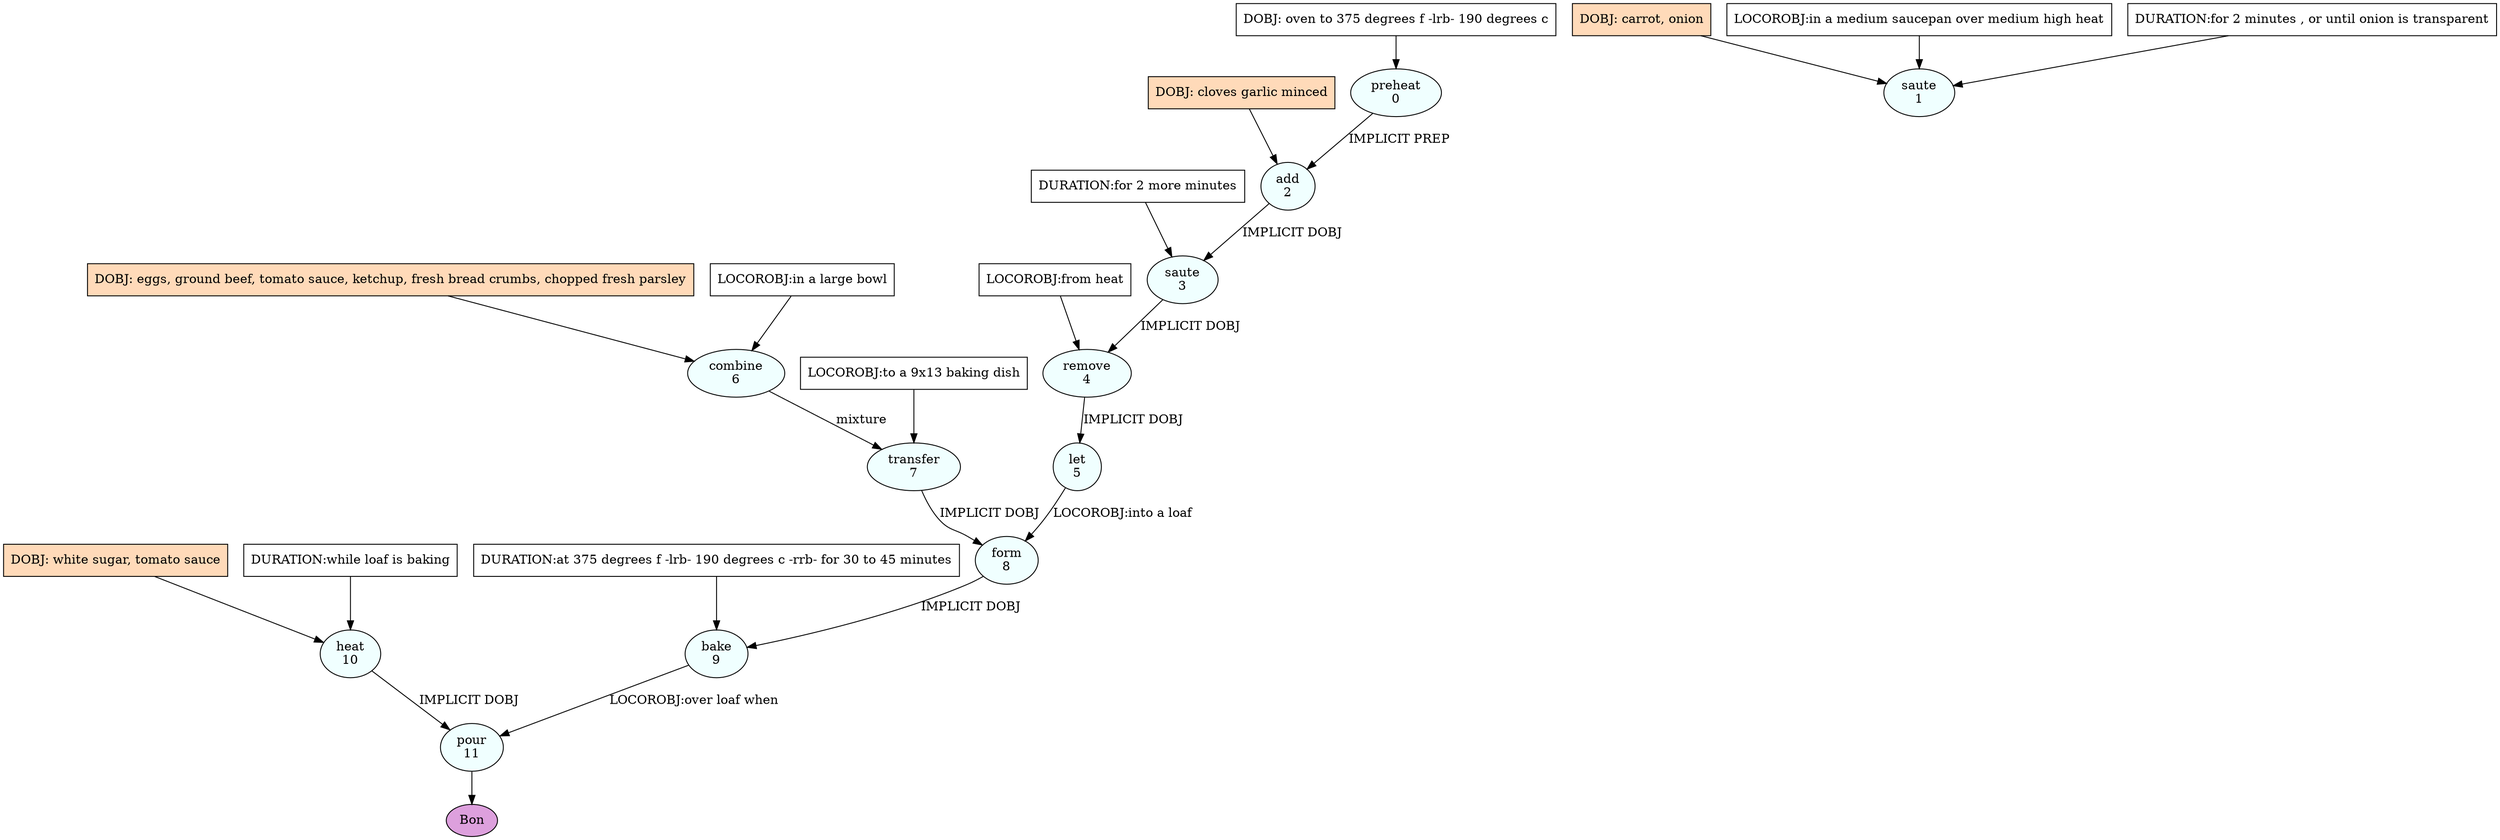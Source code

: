 digraph recipe {
E0[label="preheat
0", shape=oval, style=filled, fillcolor=azure]
E1[label="saute
1", shape=oval, style=filled, fillcolor=azure]
E2[label="add
2", shape=oval, style=filled, fillcolor=azure]
E3[label="saute
3", shape=oval, style=filled, fillcolor=azure]
E4[label="remove
4", shape=oval, style=filled, fillcolor=azure]
E5[label="let
5", shape=oval, style=filled, fillcolor=azure]
E6[label="combine
6", shape=oval, style=filled, fillcolor=azure]
E7[label="transfer
7", shape=oval, style=filled, fillcolor=azure]
E8[label="form
8", shape=oval, style=filled, fillcolor=azure]
E9[label="bake
9", shape=oval, style=filled, fillcolor=azure]
E10[label="heat
10", shape=oval, style=filled, fillcolor=azure]
E11[label="pour
11", shape=oval, style=filled, fillcolor=azure]
D10[label="DOBJ: white sugar, tomato sauce", shape=box, style=filled, fillcolor=peachpuff]
D10 -> E10
P10_0[label="DURATION:while loaf is baking", shape=box, style=filled, fillcolor=white]
P10_0 -> E10
D0[label="DOBJ: oven to 375 degrees f -lrb- 190 degrees c", shape=box, style=filled, fillcolor=white]
D0 -> E0
D1[label="DOBJ: carrot, onion", shape=box, style=filled, fillcolor=peachpuff]
D1 -> E1
P1_0[label="LOCOROBJ:in a medium saucepan over medium high heat", shape=box, style=filled, fillcolor=white]
P1_0 -> E1
P1_1[label="DURATION:for 2 minutes , or until onion is transparent", shape=box, style=filled, fillcolor=white]
P1_1 -> E1
D6[label="DOBJ: eggs, ground beef, tomato sauce, ketchup, fresh bread crumbs, chopped fresh parsley", shape=box, style=filled, fillcolor=peachpuff]
D6 -> E6
P6_0[label="LOCOROBJ:in a large bowl", shape=box, style=filled, fillcolor=white]
P6_0 -> E6
D2_ing[label="DOBJ: cloves garlic minced", shape=box, style=filled, fillcolor=peachpuff]
D2_ing -> E2
E0 -> E2 [label="IMPLICIT PREP"]
E2 -> E3 [label="IMPLICIT DOBJ"]
P3_0_0[label="DURATION:for 2 more minutes", shape=box, style=filled, fillcolor=white]
P3_0_0 -> E3
E3 -> E4 [label="IMPLICIT DOBJ"]
P4_0_0[label="LOCOROBJ:from heat", shape=box, style=filled, fillcolor=white]
P4_0_0 -> E4
E4 -> E5 [label="IMPLICIT DOBJ"]
E6 -> E7 [label="mixture"]
P7_0_0[label="LOCOROBJ:to a 9x13 baking dish", shape=box, style=filled, fillcolor=white]
P7_0_0 -> E7
E7 -> E8 [label="IMPLICIT DOBJ"]
E5 -> E8 [label="LOCOROBJ:into a loaf"]
E8 -> E9 [label="IMPLICIT DOBJ"]
P9_0_0[label="DURATION:at 375 degrees f -lrb- 190 degrees c -rrb- for 30 to 45 minutes", shape=box, style=filled, fillcolor=white]
P9_0_0 -> E9
E10 -> E11 [label="IMPLICIT DOBJ"]
E9 -> E11 [label="LOCOROBJ:over loaf when"]
EOR[label="Bon", shape=oval, style=filled, fillcolor=plum]
E11 -> EOR
}
